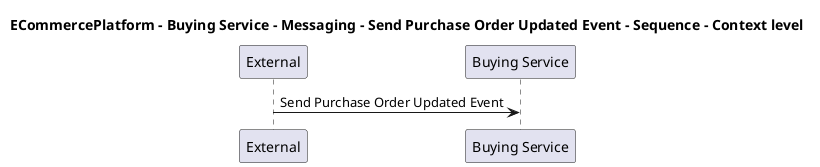 @startuml

title ECommercePlatform - Buying Service - Messaging - Send Purchase Order Updated Event - Sequence - Context level

participant "External" as C4InterFlow.SoftwareSystems.ExternalSystem
participant "Buying Service" as ECommercePlatform.SoftwareSystems.BuyingService

C4InterFlow.SoftwareSystems.ExternalSystem -> ECommercePlatform.SoftwareSystems.BuyingService : Send Purchase Order Updated Event


@enduml
